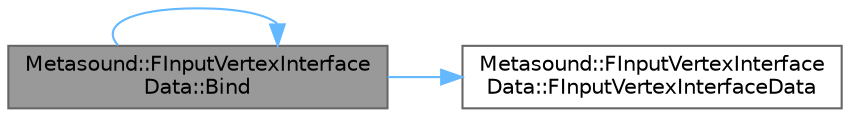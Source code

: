 digraph "Metasound::FInputVertexInterfaceData::Bind"
{
 // INTERACTIVE_SVG=YES
 // LATEX_PDF_SIZE
  bgcolor="transparent";
  edge [fontname=Helvetica,fontsize=10,labelfontname=Helvetica,labelfontsize=10];
  node [fontname=Helvetica,fontsize=10,shape=box,height=0.2,width=0.4];
  rankdir="LR";
  Node1 [id="Node000001",label="Metasound::FInputVertexInterface\lData::Bind",height=0.2,width=0.4,color="gray40", fillcolor="grey60", style="filled", fontcolor="black",tooltip="Bind vertex data using other vertex data."];
  Node1 -> Node2 [id="edge1_Node000001_Node000002",color="steelblue1",style="solid",tooltip=" "];
  Node2 [id="Node000002",label="Metasound::FInputVertexInterface\lData::FInputVertexInterfaceData",height=0.2,width=0.4,color="grey40", fillcolor="white", style="filled",URL="$da/da4/classMetasound_1_1FInputVertexInterfaceData.html#aa3da7b00217d5ea8da2c6852eab6c6ee",tooltip="Construct with an FInputVertexInterface."];
  Node1 -> Node1 [id="edge2_Node000001_Node000001",color="steelblue1",style="solid",tooltip=" "];
}
